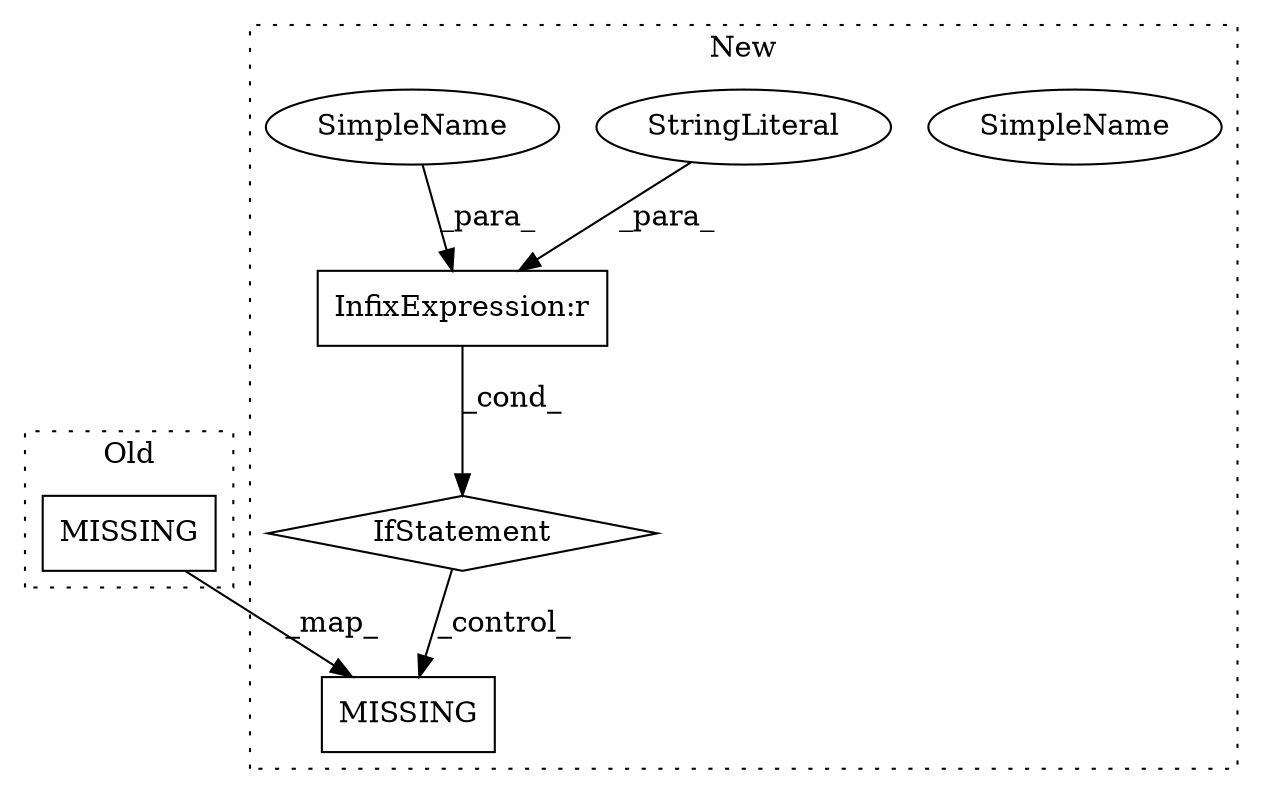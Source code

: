 digraph G {
subgraph cluster0 {
1 [label="MISSING" a="32" s="-1,-1" l="0,0" shape="box"];
label = "Old";
style="dotted";
}
subgraph cluster1 {
2 [label="MISSING" a="32" s="-1,-1" l="0,0" shape="box"];
3 [label="InfixExpression:r" a="27" s="-1" l="0" shape="box"];
4 [label="SimpleName" a="42" s="-1" l="0" shape="ellipse"];
5 [label="IfStatement" a="25" s="-1,-1" l="0,0" shape="diamond"];
6 [label="StringLiteral" a="45" s="-1" l="0" shape="ellipse"];
7 [label="SimpleName" a="42" s="-1" l="0" shape="ellipse"];
label = "New";
style="dotted";
}
1 -> 2 [label="_map_"];
3 -> 5 [label="_cond_"];
5 -> 2 [label="_control_"];
6 -> 3 [label="_para_"];
7 -> 3 [label="_para_"];
}